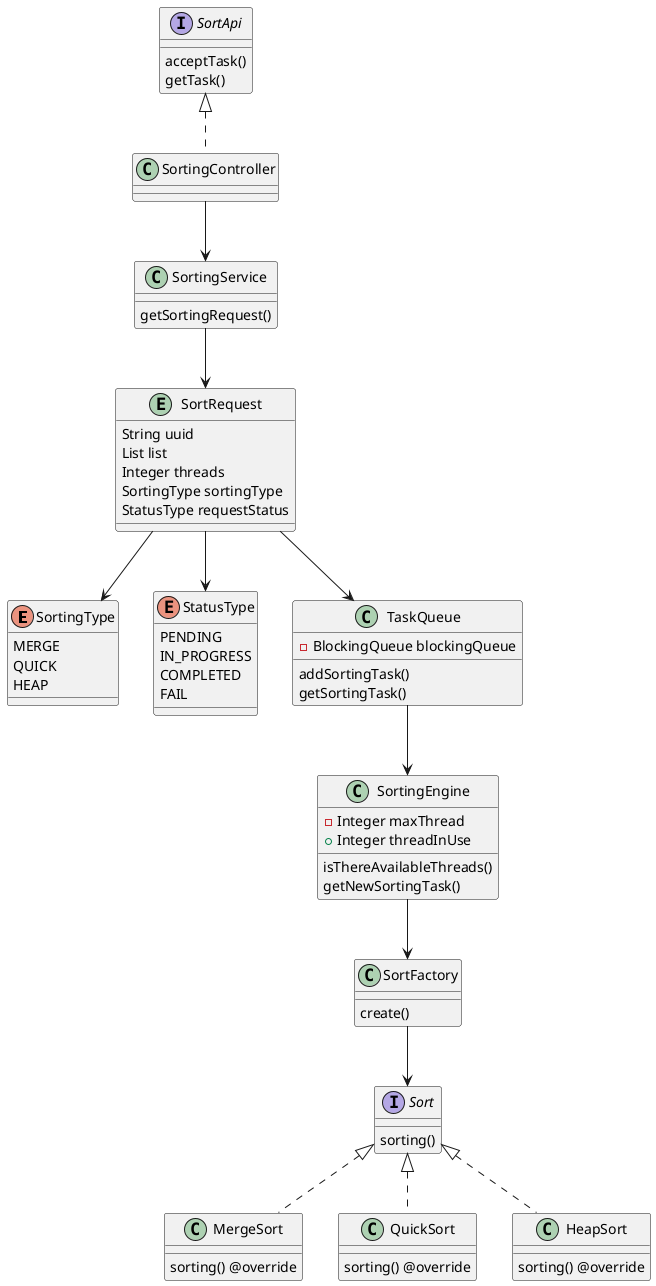 @startuml
enum SortingType {
    MERGE
    QUICK
    HEAP
}

enum StatusType {
    PENDING
    IN_PROGRESS
    COMPLETED
    FAIL
}

entity SortRequest {
    String uuid
    List list
    Integer threads
    SortingType sortingType
    StatusType requestStatus
}

class SortingService {
    getSortingRequest()
}

interface SortApi {
  acceptTask()
  getTask()
}

class SortingController {
}

class TaskQueue {
    - BlockingQueue blockingQueue
    addSortingTask()
    getSortingTask()
}

class SortingEngine {
    - Integer maxThread
    + Integer threadInUse
    isThereAvailableThreads()
    getNewSortingTask()
}

class SortFactory {
    create()
}

interface Sort {
    sorting()
}

class MergeSort {
    sorting() @override
}

class QuickSort {
    sorting() @override
}

class HeapSort {
    sorting() @override
}

SortRequest --> SortingType
SortRequest --> StatusType
SortingController --> SortingService
SortingService --> SortRequest
SortRequest --> TaskQueue
TaskQueue --> SortingEngine
SortingEngine --> SortFactory
SortFactory --> Sort
Sort <|.. MergeSort
Sort <|.. QuickSort
Sort <|.. HeapSort
SortApi <|.. SortingController
@enduml

